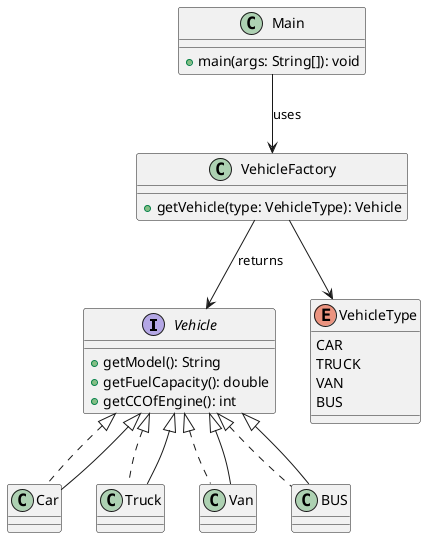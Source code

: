 @startuml

' Interface or base class
interface Vehicle {
    +getModel(): String
    +getFuelCapacity(): double
    +getCCOfEngine(): int
}

' Concrete vehicle classes
class Car implements Vehicle
class Truck implements Vehicle
class Van implements Vehicle
class BUS implements Vehicle

' Factory class
class VehicleFactory {
    +getVehicle(type: VehicleType): Vehicle
}

' Enum for vehicle types
enum VehicleType {
    CAR
    TRUCK
    VAN
    BUS
}

' Main class (Client)
class Main {
    +main(args: String[]): void
}

' Relationships
Vehicle <|-- Car
Vehicle <|-- Truck
Vehicle <|-- Van
Vehicle <|-- BUS

Main --> VehicleFactory : uses
VehicleFactory --> Vehicle : returns
VehicleFactory --> VehicleType

@enduml
